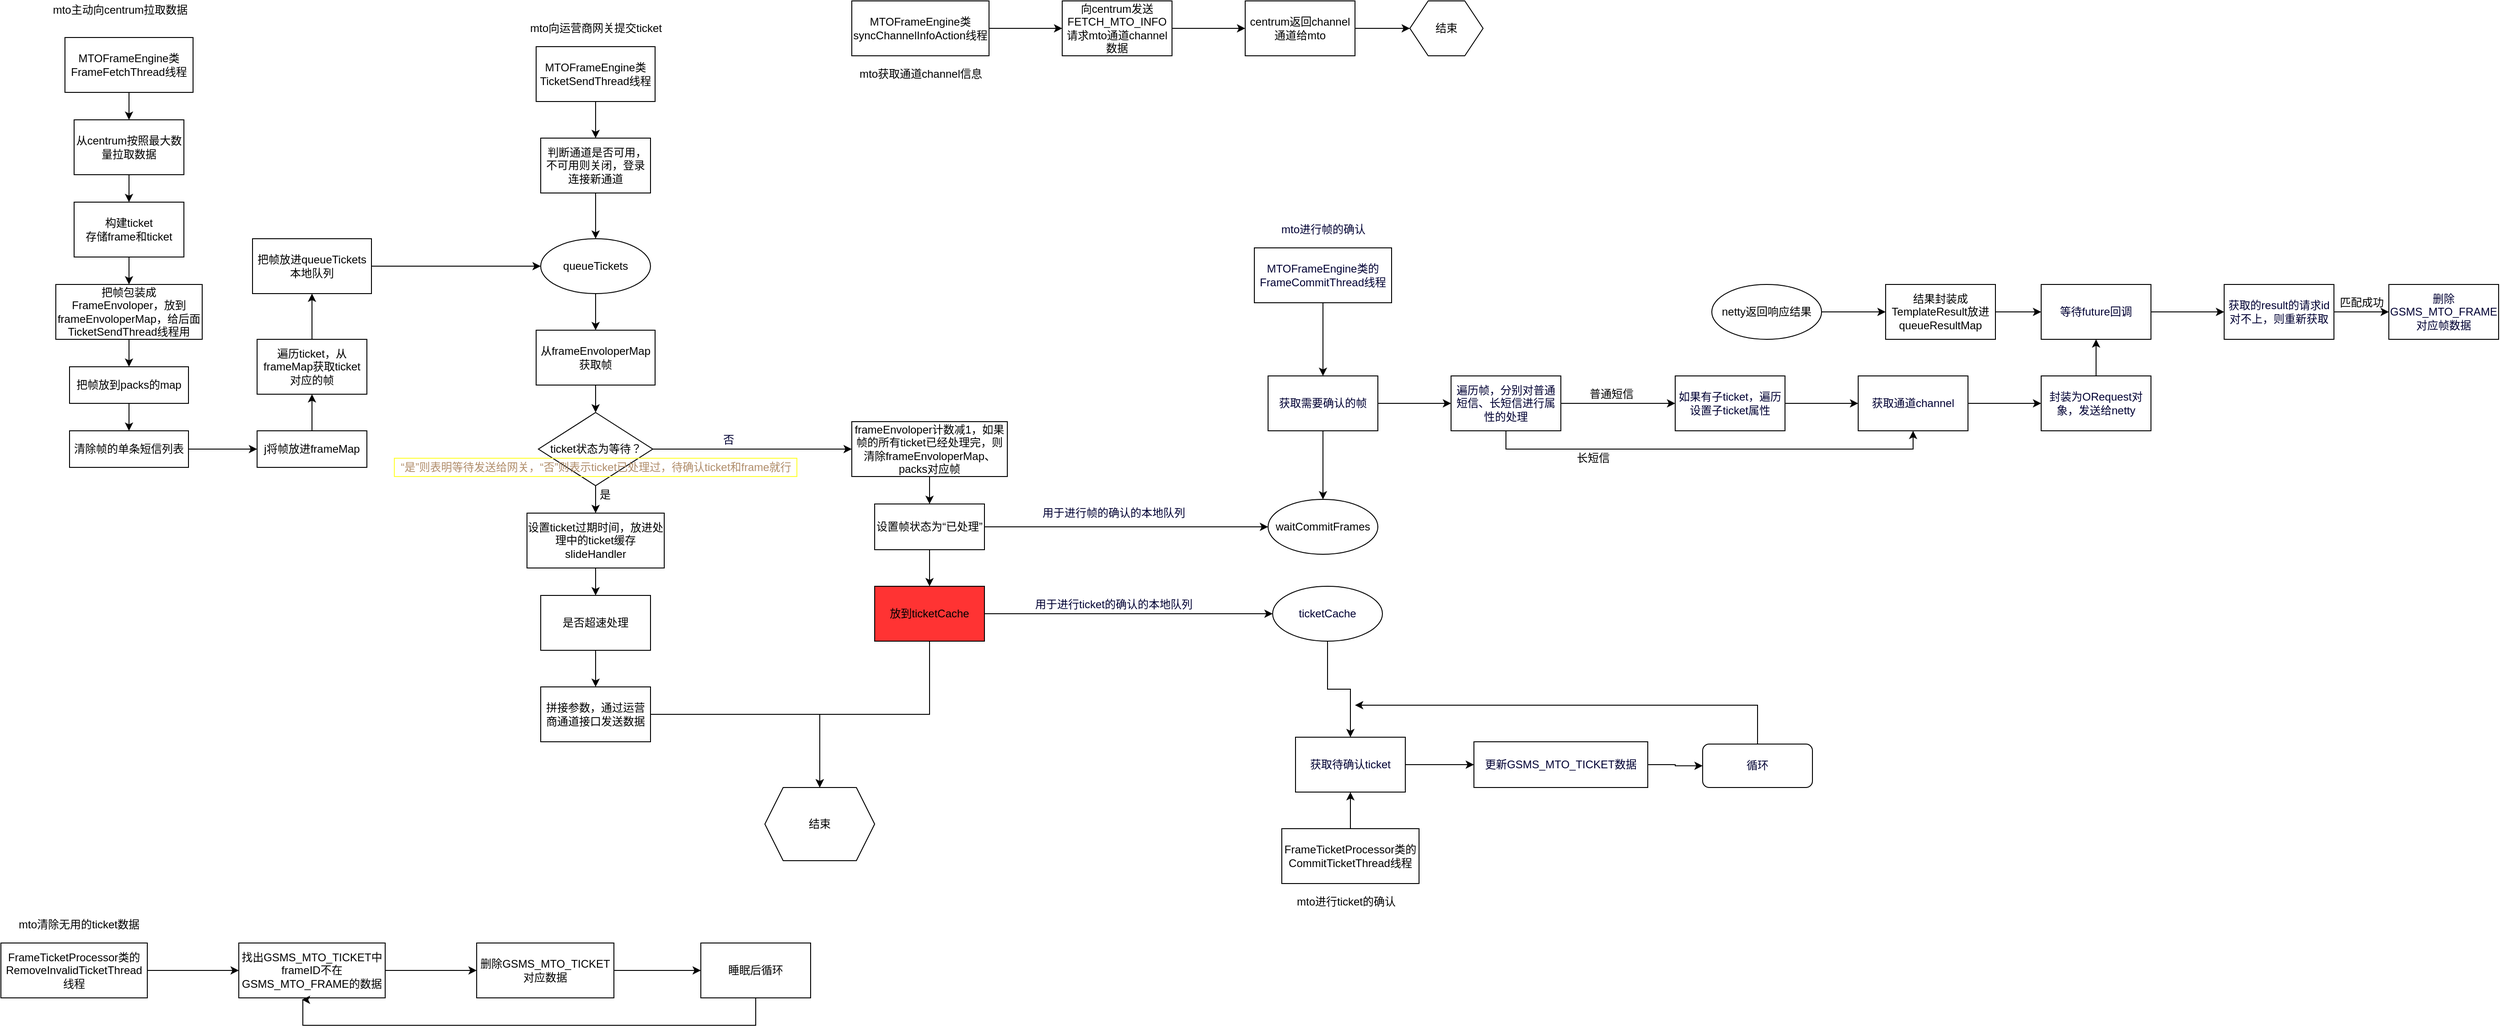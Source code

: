 <mxfile version="16.4.11" type="github">
  <diagram id="jcY7ooaBt1fVpuYnFyNR" name="Page-1">
    <mxGraphModel dx="1483" dy="541" grid="1" gridSize="10" guides="1" tooltips="1" connect="1" arrows="1" fold="1" page="1" pageScale="1" pageWidth="827" pageHeight="1169" math="0" shadow="0">
      <root>
        <mxCell id="0" />
        <mxCell id="1" parent="0" />
        <mxCell id="A4tvJZTRH_C_EzSOmPlB-1" value="mto主动向centrum拉取数据" style="text;html=1;align=center;verticalAlign=middle;resizable=0;points=[];autosize=1;strokeColor=none;fillColor=none;" vertex="1" parent="1">
          <mxGeometry x="-20" y="50" width="160" height="20" as="geometry" />
        </mxCell>
        <mxCell id="A4tvJZTRH_C_EzSOmPlB-4" value="" style="edgeStyle=orthogonalEdgeStyle;rounded=0;orthogonalLoop=1;jettySize=auto;html=1;" edge="1" parent="1" source="A4tvJZTRH_C_EzSOmPlB-2" target="A4tvJZTRH_C_EzSOmPlB-3">
          <mxGeometry relative="1" as="geometry" />
        </mxCell>
        <mxCell id="A4tvJZTRH_C_EzSOmPlB-2" value="MTOFrameEngine类FrameFetchThread线程" style="whiteSpace=wrap;html=1;" vertex="1" parent="1">
          <mxGeometry y="90" width="140" height="60" as="geometry" />
        </mxCell>
        <mxCell id="A4tvJZTRH_C_EzSOmPlB-6" value="" style="edgeStyle=orthogonalEdgeStyle;rounded=0;orthogonalLoop=1;jettySize=auto;html=1;" edge="1" parent="1" source="A4tvJZTRH_C_EzSOmPlB-3" target="A4tvJZTRH_C_EzSOmPlB-5">
          <mxGeometry relative="1" as="geometry" />
        </mxCell>
        <mxCell id="A4tvJZTRH_C_EzSOmPlB-3" value="从centrum按照最大数量拉取数据" style="whiteSpace=wrap;html=1;" vertex="1" parent="1">
          <mxGeometry x="10" y="180" width="120" height="60" as="geometry" />
        </mxCell>
        <mxCell id="A4tvJZTRH_C_EzSOmPlB-8" value="" style="edgeStyle=orthogonalEdgeStyle;rounded=0;orthogonalLoop=1;jettySize=auto;html=1;" edge="1" parent="1" source="A4tvJZTRH_C_EzSOmPlB-5" target="A4tvJZTRH_C_EzSOmPlB-7">
          <mxGeometry relative="1" as="geometry" />
        </mxCell>
        <mxCell id="A4tvJZTRH_C_EzSOmPlB-5" value="构建ticket&lt;br&gt;存储frame和ticket" style="whiteSpace=wrap;html=1;" vertex="1" parent="1">
          <mxGeometry x="10" y="270" width="120" height="60" as="geometry" />
        </mxCell>
        <mxCell id="A4tvJZTRH_C_EzSOmPlB-10" value="" style="edgeStyle=orthogonalEdgeStyle;rounded=0;orthogonalLoop=1;jettySize=auto;html=1;" edge="1" parent="1" source="A4tvJZTRH_C_EzSOmPlB-7" target="A4tvJZTRH_C_EzSOmPlB-9">
          <mxGeometry relative="1" as="geometry" />
        </mxCell>
        <mxCell id="A4tvJZTRH_C_EzSOmPlB-7" value="把帧包装成FrameEnvoloper，放到frameEnvoloperMap，给后面TicketSendThread线程用" style="whiteSpace=wrap;html=1;" vertex="1" parent="1">
          <mxGeometry x="-10" y="360" width="160" height="60" as="geometry" />
        </mxCell>
        <mxCell id="A4tvJZTRH_C_EzSOmPlB-12" value="" style="edgeStyle=orthogonalEdgeStyle;rounded=0;orthogonalLoop=1;jettySize=auto;html=1;" edge="1" parent="1" source="A4tvJZTRH_C_EzSOmPlB-9" target="A4tvJZTRH_C_EzSOmPlB-11">
          <mxGeometry relative="1" as="geometry" />
        </mxCell>
        <mxCell id="A4tvJZTRH_C_EzSOmPlB-9" value="把帧放到packs的map" style="whiteSpace=wrap;html=1;" vertex="1" parent="1">
          <mxGeometry x="5" y="450" width="130" height="40" as="geometry" />
        </mxCell>
        <mxCell id="A4tvJZTRH_C_EzSOmPlB-14" value="" style="edgeStyle=orthogonalEdgeStyle;rounded=0;orthogonalLoop=1;jettySize=auto;html=1;" edge="1" parent="1" source="A4tvJZTRH_C_EzSOmPlB-11" target="A4tvJZTRH_C_EzSOmPlB-13">
          <mxGeometry relative="1" as="geometry" />
        </mxCell>
        <mxCell id="A4tvJZTRH_C_EzSOmPlB-11" value="清除帧的单条短信列表" style="whiteSpace=wrap;html=1;" vertex="1" parent="1">
          <mxGeometry x="5" y="520" width="130" height="40" as="geometry" />
        </mxCell>
        <mxCell id="A4tvJZTRH_C_EzSOmPlB-16" value="" style="edgeStyle=orthogonalEdgeStyle;rounded=0;orthogonalLoop=1;jettySize=auto;html=1;" edge="1" parent="1" source="A4tvJZTRH_C_EzSOmPlB-13" target="A4tvJZTRH_C_EzSOmPlB-15">
          <mxGeometry relative="1" as="geometry" />
        </mxCell>
        <mxCell id="A4tvJZTRH_C_EzSOmPlB-13" value="j将帧放进frameMap" style="whiteSpace=wrap;html=1;" vertex="1" parent="1">
          <mxGeometry x="210" y="520" width="120" height="40" as="geometry" />
        </mxCell>
        <mxCell id="A4tvJZTRH_C_EzSOmPlB-18" value="" style="edgeStyle=orthogonalEdgeStyle;rounded=0;orthogonalLoop=1;jettySize=auto;html=1;" edge="1" parent="1" source="A4tvJZTRH_C_EzSOmPlB-15" target="A4tvJZTRH_C_EzSOmPlB-17">
          <mxGeometry relative="1" as="geometry" />
        </mxCell>
        <mxCell id="A4tvJZTRH_C_EzSOmPlB-15" value="遍历ticket，从frameMap获取ticket对应的帧" style="whiteSpace=wrap;html=1;" vertex="1" parent="1">
          <mxGeometry x="210" y="420" width="120" height="60" as="geometry" />
        </mxCell>
        <mxCell id="A4tvJZTRH_C_EzSOmPlB-20" value="" style="edgeStyle=orthogonalEdgeStyle;rounded=0;orthogonalLoop=1;jettySize=auto;html=1;" edge="1" parent="1" source="A4tvJZTRH_C_EzSOmPlB-17" target="A4tvJZTRH_C_EzSOmPlB-19">
          <mxGeometry relative="1" as="geometry" />
        </mxCell>
        <mxCell id="A4tvJZTRH_C_EzSOmPlB-17" value="把帧放进queueTickets本地队列" style="whiteSpace=wrap;html=1;" vertex="1" parent="1">
          <mxGeometry x="205" y="310" width="130" height="60" as="geometry" />
        </mxCell>
        <mxCell id="A4tvJZTRH_C_EzSOmPlB-30" value="" style="edgeStyle=orthogonalEdgeStyle;rounded=0;orthogonalLoop=1;jettySize=auto;html=1;" edge="1" parent="1" source="A4tvJZTRH_C_EzSOmPlB-19" target="A4tvJZTRH_C_EzSOmPlB-29">
          <mxGeometry relative="1" as="geometry" />
        </mxCell>
        <mxCell id="A4tvJZTRH_C_EzSOmPlB-19" value="queueTickets" style="ellipse;whiteSpace=wrap;html=1;" vertex="1" parent="1">
          <mxGeometry x="520" y="310" width="120" height="60" as="geometry" />
        </mxCell>
        <mxCell id="A4tvJZTRH_C_EzSOmPlB-24" value="" style="edgeStyle=orthogonalEdgeStyle;rounded=0;orthogonalLoop=1;jettySize=auto;html=1;" edge="1" parent="1" source="A4tvJZTRH_C_EzSOmPlB-21" target="A4tvJZTRH_C_EzSOmPlB-19">
          <mxGeometry relative="1" as="geometry" />
        </mxCell>
        <mxCell id="A4tvJZTRH_C_EzSOmPlB-21" value="&amp;nbsp;判断通道是否可用，不可用则关闭，登录连接新通道" style="whiteSpace=wrap;html=1;" vertex="1" parent="1">
          <mxGeometry x="520" y="200" width="120" height="60" as="geometry" />
        </mxCell>
        <mxCell id="A4tvJZTRH_C_EzSOmPlB-27" value="" style="edgeStyle=orthogonalEdgeStyle;rounded=0;orthogonalLoop=1;jettySize=auto;html=1;" edge="1" parent="1" source="A4tvJZTRH_C_EzSOmPlB-26" target="A4tvJZTRH_C_EzSOmPlB-21">
          <mxGeometry relative="1" as="geometry" />
        </mxCell>
        <mxCell id="A4tvJZTRH_C_EzSOmPlB-26" value="MTOFrameEngine类TicketSendThread线程" style="whiteSpace=wrap;html=1;" vertex="1" parent="1">
          <mxGeometry x="515" y="100" width="130" height="60" as="geometry" />
        </mxCell>
        <mxCell id="A4tvJZTRH_C_EzSOmPlB-28" value="mto向运营商网关提交ticket" style="text;html=1;align=center;verticalAlign=middle;resizable=0;points=[];autosize=1;strokeColor=none;fillColor=none;" vertex="1" parent="1">
          <mxGeometry x="500" y="70" width="160" height="20" as="geometry" />
        </mxCell>
        <mxCell id="A4tvJZTRH_C_EzSOmPlB-32" value="" style="edgeStyle=orthogonalEdgeStyle;rounded=0;orthogonalLoop=1;jettySize=auto;html=1;" edge="1" parent="1" source="A4tvJZTRH_C_EzSOmPlB-29" target="A4tvJZTRH_C_EzSOmPlB-31">
          <mxGeometry relative="1" as="geometry" />
        </mxCell>
        <mxCell id="A4tvJZTRH_C_EzSOmPlB-29" value="从frameEnvoloperMap获取帧" style="whiteSpace=wrap;html=1;" vertex="1" parent="1">
          <mxGeometry x="515" y="410" width="130" height="60" as="geometry" />
        </mxCell>
        <mxCell id="A4tvJZTRH_C_EzSOmPlB-34" value="" style="edgeStyle=orthogonalEdgeStyle;rounded=0;orthogonalLoop=1;jettySize=auto;html=1;" edge="1" parent="1" source="A4tvJZTRH_C_EzSOmPlB-31" target="A4tvJZTRH_C_EzSOmPlB-33">
          <mxGeometry relative="1" as="geometry" />
        </mxCell>
        <mxCell id="A4tvJZTRH_C_EzSOmPlB-42" value="" style="edgeStyle=orthogonalEdgeStyle;rounded=0;orthogonalLoop=1;jettySize=auto;html=1;fontColor=#00FF00;" edge="1" parent="1" source="A4tvJZTRH_C_EzSOmPlB-31" target="A4tvJZTRH_C_EzSOmPlB-41">
          <mxGeometry relative="1" as="geometry" />
        </mxCell>
        <mxCell id="A4tvJZTRH_C_EzSOmPlB-31" value="ticket状态为等待？" style="rhombus;whiteSpace=wrap;html=1;" vertex="1" parent="1">
          <mxGeometry x="517.5" y="500" width="125" height="80" as="geometry" />
        </mxCell>
        <mxCell id="A4tvJZTRH_C_EzSOmPlB-36" value="" style="edgeStyle=orthogonalEdgeStyle;rounded=0;orthogonalLoop=1;jettySize=auto;html=1;" edge="1" parent="1" source="A4tvJZTRH_C_EzSOmPlB-33" target="A4tvJZTRH_C_EzSOmPlB-35">
          <mxGeometry relative="1" as="geometry" />
        </mxCell>
        <mxCell id="A4tvJZTRH_C_EzSOmPlB-33" value="设置ticket过期时间，放进处理中的ticket缓存slideHandler" style="whiteSpace=wrap;html=1;" vertex="1" parent="1">
          <mxGeometry x="505" y="610" width="150" height="60" as="geometry" />
        </mxCell>
        <mxCell id="A4tvJZTRH_C_EzSOmPlB-38" value="" style="edgeStyle=orthogonalEdgeStyle;rounded=0;orthogonalLoop=1;jettySize=auto;html=1;" edge="1" parent="1" source="A4tvJZTRH_C_EzSOmPlB-35" target="A4tvJZTRH_C_EzSOmPlB-37">
          <mxGeometry relative="1" as="geometry" />
        </mxCell>
        <mxCell id="A4tvJZTRH_C_EzSOmPlB-35" value="是否超速处理" style="whiteSpace=wrap;html=1;" vertex="1" parent="1">
          <mxGeometry x="520" y="700" width="120" height="60" as="geometry" />
        </mxCell>
        <mxCell id="A4tvJZTRH_C_EzSOmPlB-49" value="" style="edgeStyle=orthogonalEdgeStyle;rounded=0;orthogonalLoop=1;jettySize=auto;html=1;fontColor=#000033;" edge="1" parent="1" source="A4tvJZTRH_C_EzSOmPlB-37" target="A4tvJZTRH_C_EzSOmPlB-48">
          <mxGeometry relative="1" as="geometry" />
        </mxCell>
        <mxCell id="A4tvJZTRH_C_EzSOmPlB-37" value="拼接参数，通过运营商通道接口发送数据" style="whiteSpace=wrap;html=1;" vertex="1" parent="1">
          <mxGeometry x="520" y="800" width="120" height="60" as="geometry" />
        </mxCell>
        <mxCell id="A4tvJZTRH_C_EzSOmPlB-39" value="是" style="text;html=1;align=center;verticalAlign=middle;resizable=0;points=[];autosize=1;strokeColor=none;fillColor=none;" vertex="1" parent="1">
          <mxGeometry x="575" y="580" width="30" height="20" as="geometry" />
        </mxCell>
        <mxCell id="A4tvJZTRH_C_EzSOmPlB-40" value="&lt;font color=&quot;#b08d6a&quot;&gt;“是”则表明等待发送给网关，“否”则表示ticket已处理过，待确认ticket和frame就行&lt;/font&gt;" style="text;html=1;align=center;verticalAlign=middle;resizable=0;points=[];autosize=1;strokeColor=#FFFF33;fillColor=none;" vertex="1" parent="1">
          <mxGeometry x="360" y="550" width="440" height="20" as="geometry" />
        </mxCell>
        <mxCell id="A4tvJZTRH_C_EzSOmPlB-45" value="" style="edgeStyle=orthogonalEdgeStyle;rounded=0;orthogonalLoop=1;jettySize=auto;html=1;fontColor=#000033;" edge="1" parent="1" source="A4tvJZTRH_C_EzSOmPlB-41" target="A4tvJZTRH_C_EzSOmPlB-44">
          <mxGeometry relative="1" as="geometry" />
        </mxCell>
        <mxCell id="A4tvJZTRH_C_EzSOmPlB-41" value="frameEnvoloper计数减1，如果帧的所有ticket已经处理完，则清除frameEnvoloperMap、packs对应帧" style="whiteSpace=wrap;html=1;" vertex="1" parent="1">
          <mxGeometry x="860" y="510" width="170" height="60" as="geometry" />
        </mxCell>
        <mxCell id="A4tvJZTRH_C_EzSOmPlB-43" value="&lt;font color=&quot;#000033&quot;&gt;否&lt;/font&gt;" style="text;html=1;align=center;verticalAlign=middle;resizable=0;points=[];autosize=1;strokeColor=none;fillColor=none;fontColor=#00FF00;" vertex="1" parent="1">
          <mxGeometry x="710" y="520" width="30" height="20" as="geometry" />
        </mxCell>
        <mxCell id="A4tvJZTRH_C_EzSOmPlB-47" value="" style="edgeStyle=orthogonalEdgeStyle;rounded=0;orthogonalLoop=1;jettySize=auto;html=1;fontColor=#000033;" edge="1" parent="1" source="A4tvJZTRH_C_EzSOmPlB-44" target="A4tvJZTRH_C_EzSOmPlB-46">
          <mxGeometry relative="1" as="geometry" />
        </mxCell>
        <mxCell id="A4tvJZTRH_C_EzSOmPlB-52" value="" style="edgeStyle=orthogonalEdgeStyle;rounded=0;orthogonalLoop=1;jettySize=auto;html=1;fontColor=#000033;entryX=0;entryY=0.5;entryDx=0;entryDy=0;" edge="1" parent="1" source="A4tvJZTRH_C_EzSOmPlB-44" target="A4tvJZTRH_C_EzSOmPlB-55">
          <mxGeometry relative="1" as="geometry">
            <mxPoint x="1085" y="625" as="targetPoint" />
          </mxGeometry>
        </mxCell>
        <mxCell id="A4tvJZTRH_C_EzSOmPlB-44" value="设置帧状态为“已处理”" style="whiteSpace=wrap;html=1;fillColor=#FFFFFF;" vertex="1" parent="1">
          <mxGeometry x="885" y="600" width="120" height="50" as="geometry" />
        </mxCell>
        <mxCell id="A4tvJZTRH_C_EzSOmPlB-50" style="edgeStyle=orthogonalEdgeStyle;rounded=0;orthogonalLoop=1;jettySize=auto;html=1;entryX=0.5;entryY=0;entryDx=0;entryDy=0;fontColor=#000033;" edge="1" parent="1" source="A4tvJZTRH_C_EzSOmPlB-46" target="A4tvJZTRH_C_EzSOmPlB-48">
          <mxGeometry relative="1" as="geometry" />
        </mxCell>
        <mxCell id="A4tvJZTRH_C_EzSOmPlB-61" style="edgeStyle=orthogonalEdgeStyle;rounded=0;orthogonalLoop=1;jettySize=auto;html=1;exitX=1;exitY=0.5;exitDx=0;exitDy=0;entryX=0;entryY=0.5;entryDx=0;entryDy=0;fontColor=#000033;" edge="1" parent="1" source="A4tvJZTRH_C_EzSOmPlB-46" target="A4tvJZTRH_C_EzSOmPlB-60">
          <mxGeometry relative="1" as="geometry" />
        </mxCell>
        <mxCell id="A4tvJZTRH_C_EzSOmPlB-46" value="放到ticketCache" style="whiteSpace=wrap;html=1;fillColor=#FF3333;" vertex="1" parent="1">
          <mxGeometry x="885" y="690" width="120" height="60" as="geometry" />
        </mxCell>
        <mxCell id="A4tvJZTRH_C_EzSOmPlB-48" value="结束" style="shape=hexagon;perimeter=hexagonPerimeter2;whiteSpace=wrap;html=1;fixedSize=1;" vertex="1" parent="1">
          <mxGeometry x="765" y="910" width="120" height="80" as="geometry" />
        </mxCell>
        <mxCell id="A4tvJZTRH_C_EzSOmPlB-55" value="waitCommitFrames" style="ellipse;whiteSpace=wrap;html=1;fillColor=#FFFFFF;" vertex="1" parent="1">
          <mxGeometry x="1315" y="595" width="120" height="60" as="geometry" />
        </mxCell>
        <mxCell id="A4tvJZTRH_C_EzSOmPlB-57" value="用于进行帧的确认的本地队列" style="text;html=1;align=center;verticalAlign=middle;resizable=0;points=[];autosize=1;strokeColor=none;fillColor=none;fontColor=#000033;" vertex="1" parent="1">
          <mxGeometry x="1061" y="600" width="170" height="20" as="geometry" />
        </mxCell>
        <mxCell id="A4tvJZTRH_C_EzSOmPlB-93" value="" style="edgeStyle=orthogonalEdgeStyle;rounded=0;orthogonalLoop=1;jettySize=auto;html=1;fontColor=#000000;" edge="1" parent="1" source="A4tvJZTRH_C_EzSOmPlB-60" target="A4tvJZTRH_C_EzSOmPlB-92">
          <mxGeometry relative="1" as="geometry" />
        </mxCell>
        <mxCell id="A4tvJZTRH_C_EzSOmPlB-60" value="ticketCache" style="ellipse;whiteSpace=wrap;html=1;fontColor=#000033;strokeColor=#000000;fillColor=#FFFFFF;" vertex="1" parent="1">
          <mxGeometry x="1320" y="690" width="120" height="60" as="geometry" />
        </mxCell>
        <mxCell id="A4tvJZTRH_C_EzSOmPlB-62" value="用于进行ticket的确认的本地队列" style="text;html=1;align=center;verticalAlign=middle;resizable=0;points=[];autosize=1;strokeColor=none;fillColor=none;fontColor=#000033;" vertex="1" parent="1">
          <mxGeometry x="1051" y="700" width="190" height="20" as="geometry" />
        </mxCell>
        <mxCell id="A4tvJZTRH_C_EzSOmPlB-65" value="" style="edgeStyle=orthogonalEdgeStyle;rounded=0;orthogonalLoop=1;jettySize=auto;html=1;fontColor=#000033;" edge="1" parent="1" source="A4tvJZTRH_C_EzSOmPlB-63" target="A4tvJZTRH_C_EzSOmPlB-64">
          <mxGeometry relative="1" as="geometry" />
        </mxCell>
        <mxCell id="A4tvJZTRH_C_EzSOmPlB-63" value="MTOFrameEngine类的FrameCommitThread线程" style="whiteSpace=wrap;html=1;fontColor=#000033;strokeColor=#000000;fillColor=#FFFFFF;" vertex="1" parent="1">
          <mxGeometry x="1300" y="320" width="150" height="60" as="geometry" />
        </mxCell>
        <mxCell id="A4tvJZTRH_C_EzSOmPlB-66" value="" style="edgeStyle=orthogonalEdgeStyle;rounded=0;orthogonalLoop=1;jettySize=auto;html=1;fontColor=#000033;" edge="1" parent="1" source="A4tvJZTRH_C_EzSOmPlB-64" target="A4tvJZTRH_C_EzSOmPlB-55">
          <mxGeometry relative="1" as="geometry" />
        </mxCell>
        <mxCell id="A4tvJZTRH_C_EzSOmPlB-69" value="" style="edgeStyle=orthogonalEdgeStyle;rounded=0;orthogonalLoop=1;jettySize=auto;html=1;fontColor=#B08D6A;" edge="1" parent="1" source="A4tvJZTRH_C_EzSOmPlB-64" target="A4tvJZTRH_C_EzSOmPlB-68">
          <mxGeometry relative="1" as="geometry" />
        </mxCell>
        <mxCell id="A4tvJZTRH_C_EzSOmPlB-64" value="获取需要确认的帧" style="whiteSpace=wrap;html=1;fillColor=#FFFFFF;strokeColor=#000000;fontColor=#000033;" vertex="1" parent="1">
          <mxGeometry x="1315" y="460" width="120" height="60" as="geometry" />
        </mxCell>
        <mxCell id="A4tvJZTRH_C_EzSOmPlB-67" value="mto进行帧的确认" style="text;html=1;align=center;verticalAlign=middle;resizable=0;points=[];autosize=1;strokeColor=none;fillColor=none;fontColor=#000033;" vertex="1" parent="1">
          <mxGeometry x="1320" y="290" width="110" height="20" as="geometry" />
        </mxCell>
        <mxCell id="A4tvJZTRH_C_EzSOmPlB-71" value="" style="edgeStyle=orthogonalEdgeStyle;rounded=0;orthogonalLoop=1;jettySize=auto;html=1;fontColor=#B08D6A;" edge="1" parent="1" source="A4tvJZTRH_C_EzSOmPlB-68" target="A4tvJZTRH_C_EzSOmPlB-70">
          <mxGeometry relative="1" as="geometry" />
        </mxCell>
        <mxCell id="A4tvJZTRH_C_EzSOmPlB-77" style="edgeStyle=orthogonalEdgeStyle;rounded=0;orthogonalLoop=1;jettySize=auto;html=1;exitX=0.5;exitY=1;exitDx=0;exitDy=0;entryX=0.5;entryY=1;entryDx=0;entryDy=0;fontColor=#000000;" edge="1" parent="1" source="A4tvJZTRH_C_EzSOmPlB-68" target="A4tvJZTRH_C_EzSOmPlB-73">
          <mxGeometry relative="1" as="geometry" />
        </mxCell>
        <mxCell id="A4tvJZTRH_C_EzSOmPlB-68" value="遍历帧，分别对普通短信、长短信进行属性的处理" style="whiteSpace=wrap;html=1;fillColor=#FFFFFF;strokeColor=#000000;fontColor=#000033;" vertex="1" parent="1">
          <mxGeometry x="1515" y="460" width="120" height="60" as="geometry" />
        </mxCell>
        <mxCell id="A4tvJZTRH_C_EzSOmPlB-74" value="" style="edgeStyle=orthogonalEdgeStyle;rounded=0;orthogonalLoop=1;jettySize=auto;html=1;fontColor=#000000;" edge="1" parent="1" source="A4tvJZTRH_C_EzSOmPlB-70" target="A4tvJZTRH_C_EzSOmPlB-73">
          <mxGeometry relative="1" as="geometry" />
        </mxCell>
        <mxCell id="A4tvJZTRH_C_EzSOmPlB-70" value="如果有子ticket，遍历设置子ticket属性" style="whiteSpace=wrap;html=1;fillColor=#FFFFFF;strokeColor=#000000;fontColor=#000033;" vertex="1" parent="1">
          <mxGeometry x="1760" y="460" width="120" height="60" as="geometry" />
        </mxCell>
        <mxCell id="A4tvJZTRH_C_EzSOmPlB-72" value="&lt;font color=&quot;#000000&quot;&gt;普通短信&lt;/font&gt;" style="text;html=1;align=center;verticalAlign=middle;resizable=0;points=[];autosize=1;strokeColor=none;fillColor=none;fontColor=#B08D6A;" vertex="1" parent="1">
          <mxGeometry x="1660" y="470" width="60" height="20" as="geometry" />
        </mxCell>
        <mxCell id="A4tvJZTRH_C_EzSOmPlB-76" value="" style="edgeStyle=orthogonalEdgeStyle;rounded=0;orthogonalLoop=1;jettySize=auto;html=1;fontColor=#000000;" edge="1" parent="1" source="A4tvJZTRH_C_EzSOmPlB-73" target="A4tvJZTRH_C_EzSOmPlB-75">
          <mxGeometry relative="1" as="geometry" />
        </mxCell>
        <mxCell id="A4tvJZTRH_C_EzSOmPlB-73" value="获取通道channel" style="whiteSpace=wrap;html=1;fillColor=#FFFFFF;strokeColor=#000000;fontColor=#000033;" vertex="1" parent="1">
          <mxGeometry x="1960" y="460" width="120" height="60" as="geometry" />
        </mxCell>
        <mxCell id="A4tvJZTRH_C_EzSOmPlB-80" value="" style="edgeStyle=orthogonalEdgeStyle;rounded=0;orthogonalLoop=1;jettySize=auto;html=1;fontColor=#000000;" edge="1" parent="1" source="A4tvJZTRH_C_EzSOmPlB-75" target="A4tvJZTRH_C_EzSOmPlB-79">
          <mxGeometry relative="1" as="geometry" />
        </mxCell>
        <mxCell id="A4tvJZTRH_C_EzSOmPlB-75" value="封装为ORequest对象，发送给netty" style="whiteSpace=wrap;html=1;fillColor=#FFFFFF;strokeColor=#000000;fontColor=#000033;" vertex="1" parent="1">
          <mxGeometry x="2160" y="460" width="120" height="60" as="geometry" />
        </mxCell>
        <mxCell id="A4tvJZTRH_C_EzSOmPlB-78" value="长短信" style="text;html=1;align=center;verticalAlign=middle;resizable=0;points=[];autosize=1;strokeColor=none;fillColor=none;fontColor=#000000;" vertex="1" parent="1">
          <mxGeometry x="1645" y="540" width="50" height="20" as="geometry" />
        </mxCell>
        <mxCell id="A4tvJZTRH_C_EzSOmPlB-88" value="" style="edgeStyle=orthogonalEdgeStyle;rounded=0;orthogonalLoop=1;jettySize=auto;html=1;fontColor=#000000;" edge="1" parent="1" source="A4tvJZTRH_C_EzSOmPlB-79" target="A4tvJZTRH_C_EzSOmPlB-87">
          <mxGeometry relative="1" as="geometry" />
        </mxCell>
        <mxCell id="A4tvJZTRH_C_EzSOmPlB-79" value="等待future回调" style="whiteSpace=wrap;html=1;fillColor=#FFFFFF;strokeColor=#000000;fontColor=#000033;" vertex="1" parent="1">
          <mxGeometry x="2160" y="360" width="120" height="60" as="geometry" />
        </mxCell>
        <mxCell id="A4tvJZTRH_C_EzSOmPlB-83" value="" style="edgeStyle=orthogonalEdgeStyle;rounded=0;orthogonalLoop=1;jettySize=auto;html=1;fontColor=#000000;" edge="1" parent="1" source="A4tvJZTRH_C_EzSOmPlB-81" target="A4tvJZTRH_C_EzSOmPlB-82">
          <mxGeometry relative="1" as="geometry" />
        </mxCell>
        <mxCell id="A4tvJZTRH_C_EzSOmPlB-81" value="netty返回响应结果" style="ellipse;whiteSpace=wrap;html=1;fontColor=#000000;strokeColor=#000000;fillColor=#FFFFFF;" vertex="1" parent="1">
          <mxGeometry x="1800" y="360" width="120" height="60" as="geometry" />
        </mxCell>
        <mxCell id="A4tvJZTRH_C_EzSOmPlB-86" value="" style="edgeStyle=orthogonalEdgeStyle;rounded=0;orthogonalLoop=1;jettySize=auto;html=1;fontColor=#000000;" edge="1" parent="1" source="A4tvJZTRH_C_EzSOmPlB-82" target="A4tvJZTRH_C_EzSOmPlB-79">
          <mxGeometry relative="1" as="geometry" />
        </mxCell>
        <mxCell id="A4tvJZTRH_C_EzSOmPlB-82" value="结果封装成TemplateResult放进queueResultMap" style="whiteSpace=wrap;html=1;fillColor=#FFFFFF;strokeColor=#000000;fontColor=#000000;" vertex="1" parent="1">
          <mxGeometry x="1990" y="360" width="120" height="60" as="geometry" />
        </mxCell>
        <mxCell id="A4tvJZTRH_C_EzSOmPlB-90" value="" style="edgeStyle=orthogonalEdgeStyle;rounded=0;orthogonalLoop=1;jettySize=auto;html=1;fontColor=#000000;" edge="1" parent="1" source="A4tvJZTRH_C_EzSOmPlB-87" target="A4tvJZTRH_C_EzSOmPlB-89">
          <mxGeometry relative="1" as="geometry" />
        </mxCell>
        <mxCell id="A4tvJZTRH_C_EzSOmPlB-87" value="获取的result的请求id对不上，则重新获取" style="whiteSpace=wrap;html=1;fillColor=#FFFFFF;strokeColor=#000000;fontColor=#000033;" vertex="1" parent="1">
          <mxGeometry x="2360" y="360" width="120" height="60" as="geometry" />
        </mxCell>
        <mxCell id="A4tvJZTRH_C_EzSOmPlB-89" value="删除GSMS_MTO_FRAME对应帧数据" style="whiteSpace=wrap;html=1;fillColor=#FFFFFF;strokeColor=#000000;fontColor=#000033;" vertex="1" parent="1">
          <mxGeometry x="2540" y="360" width="120" height="60" as="geometry" />
        </mxCell>
        <mxCell id="A4tvJZTRH_C_EzSOmPlB-91" value="匹配成功" style="text;html=1;align=center;verticalAlign=middle;resizable=0;points=[];autosize=1;strokeColor=none;fillColor=none;fontColor=#000000;" vertex="1" parent="1">
          <mxGeometry x="2480" y="370" width="60" height="20" as="geometry" />
        </mxCell>
        <mxCell id="A4tvJZTRH_C_EzSOmPlB-99" value="" style="edgeStyle=orthogonalEdgeStyle;rounded=0;orthogonalLoop=1;jettySize=auto;html=1;fontColor=#000000;" edge="1" parent="1" source="A4tvJZTRH_C_EzSOmPlB-92" target="A4tvJZTRH_C_EzSOmPlB-98">
          <mxGeometry relative="1" as="geometry" />
        </mxCell>
        <mxCell id="A4tvJZTRH_C_EzSOmPlB-92" value="获取待确认ticket" style="whiteSpace=wrap;html=1;fillColor=#FFFFFF;strokeColor=#000000;fontColor=#000033;" vertex="1" parent="1">
          <mxGeometry x="1345" y="855" width="120" height="60" as="geometry" />
        </mxCell>
        <mxCell id="A4tvJZTRH_C_EzSOmPlB-97" value="" style="edgeStyle=orthogonalEdgeStyle;rounded=0;orthogonalLoop=1;jettySize=auto;html=1;fontColor=#000000;" edge="1" parent="1" source="A4tvJZTRH_C_EzSOmPlB-95" target="A4tvJZTRH_C_EzSOmPlB-92">
          <mxGeometry relative="1" as="geometry" />
        </mxCell>
        <mxCell id="A4tvJZTRH_C_EzSOmPlB-95" value="FrameTicketProcessor类的CommitTicketThread线程" style="whiteSpace=wrap;html=1;fontColor=#000000;strokeColor=#000000;fillColor=#FFFFFF;" vertex="1" parent="1">
          <mxGeometry x="1330" y="955" width="150" height="60" as="geometry" />
        </mxCell>
        <mxCell id="A4tvJZTRH_C_EzSOmPlB-96" value="mto进行ticket的确认" style="text;html=1;align=center;verticalAlign=middle;resizable=0;points=[];autosize=1;strokeColor=none;fillColor=none;fontColor=#000000;" vertex="1" parent="1">
          <mxGeometry x="1340" y="1025" width="120" height="20" as="geometry" />
        </mxCell>
        <mxCell id="A4tvJZTRH_C_EzSOmPlB-101" value="" style="edgeStyle=orthogonalEdgeStyle;rounded=0;orthogonalLoop=1;jettySize=auto;html=1;fontColor=#000000;" edge="1" parent="1" source="A4tvJZTRH_C_EzSOmPlB-98" target="A4tvJZTRH_C_EzSOmPlB-100">
          <mxGeometry relative="1" as="geometry" />
        </mxCell>
        <mxCell id="A4tvJZTRH_C_EzSOmPlB-98" value="更新GSMS_MTO_TICKET数据" style="whiteSpace=wrap;html=1;fillColor=#FFFFFF;strokeColor=#000000;fontColor=#000033;" vertex="1" parent="1">
          <mxGeometry x="1540" y="860" width="190" height="50" as="geometry" />
        </mxCell>
        <mxCell id="A4tvJZTRH_C_EzSOmPlB-105" style="edgeStyle=orthogonalEdgeStyle;rounded=0;orthogonalLoop=1;jettySize=auto;html=1;fontColor=#000000;" edge="1" parent="1" source="A4tvJZTRH_C_EzSOmPlB-100">
          <mxGeometry relative="1" as="geometry">
            <mxPoint x="1410" y="820" as="targetPoint" />
            <Array as="points">
              <mxPoint x="1850" y="820" />
            </Array>
          </mxGeometry>
        </mxCell>
        <mxCell id="A4tvJZTRH_C_EzSOmPlB-100" value="循环" style="rounded=1;whiteSpace=wrap;html=1;fillColor=#FFFFFF;strokeColor=#000000;fontColor=#000033;" vertex="1" parent="1">
          <mxGeometry x="1790" y="862.5" width="120" height="47.5" as="geometry" />
        </mxCell>
        <mxCell id="A4tvJZTRH_C_EzSOmPlB-109" value="" style="edgeStyle=orthogonalEdgeStyle;rounded=0;orthogonalLoop=1;jettySize=auto;html=1;fontColor=#000000;" edge="1" parent="1" source="A4tvJZTRH_C_EzSOmPlB-106" target="A4tvJZTRH_C_EzSOmPlB-108">
          <mxGeometry relative="1" as="geometry" />
        </mxCell>
        <mxCell id="A4tvJZTRH_C_EzSOmPlB-106" value="FrameTicketProcessor类的RemoveInvalidTicketThread线程" style="whiteSpace=wrap;html=1;fontColor=#000000;strokeColor=#000000;fillColor=#FFFFFF;" vertex="1" parent="1">
          <mxGeometry x="-70" y="1080" width="160" height="60" as="geometry" />
        </mxCell>
        <mxCell id="A4tvJZTRH_C_EzSOmPlB-107" value="mto清除无用的ticket数据" style="text;html=1;align=center;verticalAlign=middle;resizable=0;points=[];autosize=1;strokeColor=none;fillColor=none;fontColor=#000000;" vertex="1" parent="1">
          <mxGeometry x="-60" y="1050" width="150" height="20" as="geometry" />
        </mxCell>
        <mxCell id="A4tvJZTRH_C_EzSOmPlB-111" value="" style="edgeStyle=orthogonalEdgeStyle;rounded=0;orthogonalLoop=1;jettySize=auto;html=1;fontColor=#000000;" edge="1" parent="1" source="A4tvJZTRH_C_EzSOmPlB-108" target="A4tvJZTRH_C_EzSOmPlB-110">
          <mxGeometry relative="1" as="geometry" />
        </mxCell>
        <mxCell id="A4tvJZTRH_C_EzSOmPlB-108" value="找出GSMS_MTO_TICKET中frameID不在GSMS_MTO_FRAME的数据" style="whiteSpace=wrap;html=1;fillColor=#FFFFFF;strokeColor=#000000;fontColor=#000000;" vertex="1" parent="1">
          <mxGeometry x="190" y="1080" width="160" height="60" as="geometry" />
        </mxCell>
        <mxCell id="A4tvJZTRH_C_EzSOmPlB-113" value="" style="edgeStyle=orthogonalEdgeStyle;rounded=0;orthogonalLoop=1;jettySize=auto;html=1;fontColor=#000000;" edge="1" parent="1" source="A4tvJZTRH_C_EzSOmPlB-110" target="A4tvJZTRH_C_EzSOmPlB-112">
          <mxGeometry relative="1" as="geometry" />
        </mxCell>
        <mxCell id="A4tvJZTRH_C_EzSOmPlB-110" value="删除GSMS_MTO_TICKET对应数据" style="whiteSpace=wrap;html=1;fillColor=#FFFFFF;strokeColor=#000000;fontColor=#000000;" vertex="1" parent="1">
          <mxGeometry x="450" y="1080" width="150" height="60" as="geometry" />
        </mxCell>
        <mxCell id="A4tvJZTRH_C_EzSOmPlB-114" style="edgeStyle=orthogonalEdgeStyle;rounded=0;orthogonalLoop=1;jettySize=auto;html=1;exitX=0.5;exitY=1;exitDx=0;exitDy=0;fontColor=#000000;entryX=0.431;entryY=1.033;entryDx=0;entryDy=0;entryPerimeter=0;" edge="1" parent="1" source="A4tvJZTRH_C_EzSOmPlB-112" target="A4tvJZTRH_C_EzSOmPlB-108">
          <mxGeometry relative="1" as="geometry">
            <mxPoint x="260" y="1150" as="targetPoint" />
            <Array as="points">
              <mxPoint x="755" y="1170" />
              <mxPoint x="260" y="1170" />
            </Array>
          </mxGeometry>
        </mxCell>
        <mxCell id="A4tvJZTRH_C_EzSOmPlB-112" value="睡眠后循环" style="whiteSpace=wrap;html=1;fillColor=#FFFFFF;strokeColor=#000000;fontColor=#000000;" vertex="1" parent="1">
          <mxGeometry x="695" y="1080" width="120" height="60" as="geometry" />
        </mxCell>
        <mxCell id="A4tvJZTRH_C_EzSOmPlB-117" value="" style="edgeStyle=orthogonalEdgeStyle;rounded=0;orthogonalLoop=1;jettySize=auto;html=1;fontColor=#000000;" edge="1" parent="1" source="A4tvJZTRH_C_EzSOmPlB-115" target="A4tvJZTRH_C_EzSOmPlB-116">
          <mxGeometry relative="1" as="geometry" />
        </mxCell>
        <mxCell id="A4tvJZTRH_C_EzSOmPlB-115" value="MTOFrameEngine类syncChannelInfoAction线程" style="whiteSpace=wrap;html=1;fontColor=#000000;strokeColor=#000000;fillColor=#FFFFFF;" vertex="1" parent="1">
          <mxGeometry x="860" y="50" width="150" height="60" as="geometry" />
        </mxCell>
        <mxCell id="A4tvJZTRH_C_EzSOmPlB-119" value="" style="edgeStyle=orthogonalEdgeStyle;rounded=0;orthogonalLoop=1;jettySize=auto;html=1;fontColor=#000000;" edge="1" parent="1" source="A4tvJZTRH_C_EzSOmPlB-116" target="A4tvJZTRH_C_EzSOmPlB-118">
          <mxGeometry relative="1" as="geometry" />
        </mxCell>
        <mxCell id="A4tvJZTRH_C_EzSOmPlB-116" value="向centrum发送FETCH_MTO_INFO请求mto通道channel数据" style="whiteSpace=wrap;html=1;fillColor=#FFFFFF;strokeColor=#000000;fontColor=#000000;" vertex="1" parent="1">
          <mxGeometry x="1090" y="50" width="120" height="60" as="geometry" />
        </mxCell>
        <mxCell id="A4tvJZTRH_C_EzSOmPlB-121" value="" style="edgeStyle=orthogonalEdgeStyle;rounded=0;orthogonalLoop=1;jettySize=auto;html=1;fontColor=#000000;" edge="1" parent="1" source="A4tvJZTRH_C_EzSOmPlB-118" target="A4tvJZTRH_C_EzSOmPlB-120">
          <mxGeometry relative="1" as="geometry" />
        </mxCell>
        <mxCell id="A4tvJZTRH_C_EzSOmPlB-118" value="centrum返回channel通道给mto" style="whiteSpace=wrap;html=1;fillColor=#FFFFFF;strokeColor=#000000;fontColor=#000000;" vertex="1" parent="1">
          <mxGeometry x="1290" y="50" width="120" height="60" as="geometry" />
        </mxCell>
        <mxCell id="A4tvJZTRH_C_EzSOmPlB-120" value="结束" style="shape=hexagon;perimeter=hexagonPerimeter2;whiteSpace=wrap;html=1;fixedSize=1;fillColor=#FFFFFF;strokeColor=#000000;fontColor=#000000;" vertex="1" parent="1">
          <mxGeometry x="1470" y="50" width="80" height="60" as="geometry" />
        </mxCell>
        <mxCell id="A4tvJZTRH_C_EzSOmPlB-122" value="mto获取通道channel信息" style="text;html=1;align=center;verticalAlign=middle;resizable=0;points=[];autosize=1;strokeColor=none;fillColor=none;fontColor=#000000;" vertex="1" parent="1">
          <mxGeometry x="860" y="120" width="150" height="20" as="geometry" />
        </mxCell>
      </root>
    </mxGraphModel>
  </diagram>
</mxfile>
